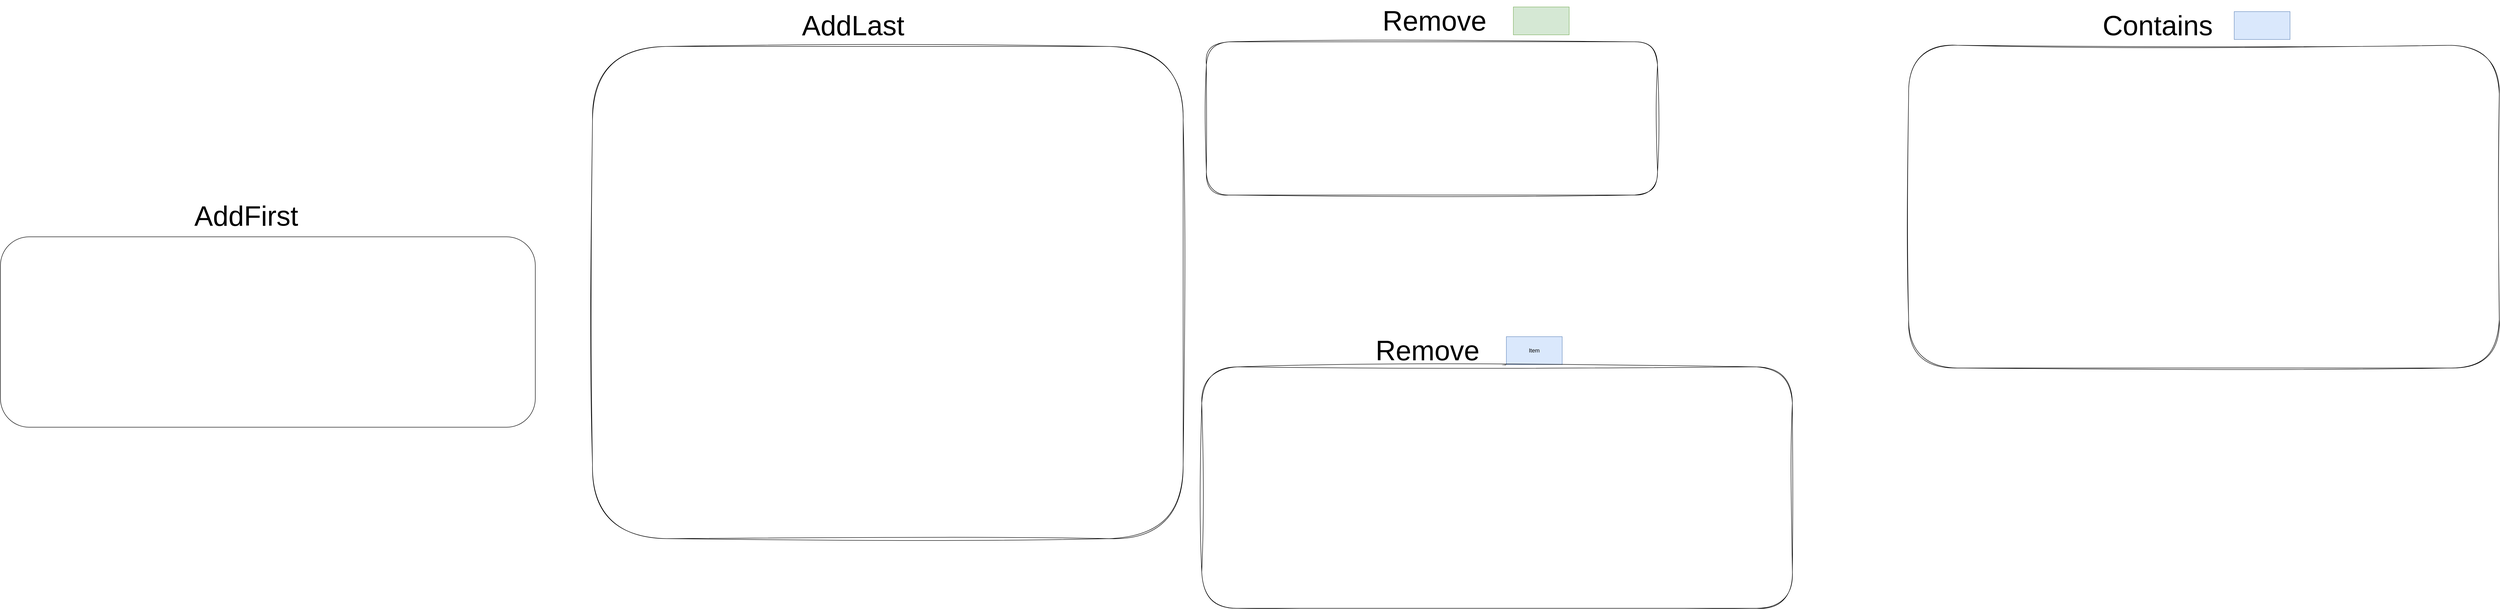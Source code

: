 <mxfile version="21.2.0" type="device">
  <diagram name="Страница 1" id="SsC7a19w4hvIglEFobwU">
    <mxGraphModel dx="7390" dy="3056" grid="1" gridSize="10" guides="1" tooltips="1" connect="1" arrows="1" fold="1" page="1" pageScale="1" pageWidth="827" pageHeight="1169" math="0" shadow="0">
      <root>
        <mxCell id="0" />
        <mxCell id="1" parent="0" />
        <mxCell id="F5JudNa3RmigpAo96nAL-5" value="&lt;font style=&quot;font-size: 16px;&quot;&gt;.Next&lt;/font&gt;" style="edgeStyle=orthogonalEdgeStyle;rounded=0;orthogonalLoop=1;jettySize=auto;html=1;entryX=0;entryY=0.5;entryDx=0;entryDy=0;" edge="1" parent="1" source="F5JudNa3RmigpAo96nAL-1" target="F5JudNa3RmigpAo96nAL-2">
          <mxGeometry relative="1" as="geometry" />
        </mxCell>
        <mxCell id="F5JudNa3RmigpAo96nAL-1" value="&lt;b&gt;HEAD&lt;/b&gt;" style="rounded=0;whiteSpace=wrap;html=1;fillColor=#d5e8d4;strokeColor=#82b366;" vertex="1" parent="1">
          <mxGeometry x="-1200" y="1330" width="120" height="60" as="geometry" />
        </mxCell>
        <mxCell id="F5JudNa3RmigpAo96nAL-6" value="&lt;font style=&quot;font-size: 16px;&quot;&gt;.Next&lt;/font&gt;" style="edgeStyle=orthogonalEdgeStyle;rounded=0;orthogonalLoop=1;jettySize=auto;html=1;" edge="1" parent="1" source="F5JudNa3RmigpAo96nAL-2" target="F5JudNa3RmigpAo96nAL-3">
          <mxGeometry relative="1" as="geometry" />
        </mxCell>
        <mxCell id="F5JudNa3RmigpAo96nAL-2" value="" style="rounded=0;whiteSpace=wrap;html=1;fillColor=#fff2cc;strokeColor=#d6b656;" vertex="1" parent="1">
          <mxGeometry x="-1000" y="1330" width="120" height="60" as="geometry" />
        </mxCell>
        <mxCell id="F5JudNa3RmigpAo96nAL-3" value="" style="rounded=0;whiteSpace=wrap;html=1;fillColor=#f8cecc;strokeColor=#b85450;" vertex="1" parent="1">
          <mxGeometry x="-800" y="1330" width="120" height="60" as="geometry" />
        </mxCell>
        <mxCell id="F5JudNa3RmigpAo96nAL-8" value=".Next" style="edgeStyle=orthogonalEdgeStyle;rounded=0;orthogonalLoop=1;jettySize=auto;html=1;entryX=0;entryY=0.5;entryDx=0;entryDy=0;fontSize=16;" edge="1" parent="1" source="F5JudNa3RmigpAo96nAL-9" target="F5JudNa3RmigpAo96nAL-11">
          <mxGeometry relative="1" as="geometry" />
        </mxCell>
        <mxCell id="F5JudNa3RmigpAo96nAL-9" value="" style="rounded=0;whiteSpace=wrap;html=1;fillColor=#d5e8d4;strokeColor=#82b366;" vertex="1" parent="1">
          <mxGeometry x="-1200" y="1430" width="120" height="60" as="geometry" />
        </mxCell>
        <mxCell id="F5JudNa3RmigpAo96nAL-10" value="&lt;font style=&quot;font-size: 16px;&quot;&gt;.Next&lt;/font&gt;" style="edgeStyle=orthogonalEdgeStyle;rounded=0;orthogonalLoop=1;jettySize=auto;html=1;" edge="1" parent="1" source="F5JudNa3RmigpAo96nAL-11" target="F5JudNa3RmigpAo96nAL-12">
          <mxGeometry relative="1" as="geometry" />
        </mxCell>
        <mxCell id="F5JudNa3RmigpAo96nAL-11" value="" style="rounded=0;whiteSpace=wrap;html=1;fillColor=#fff2cc;strokeColor=#d6b656;" vertex="1" parent="1">
          <mxGeometry x="-1000" y="1430" width="120" height="60" as="geometry" />
        </mxCell>
        <mxCell id="F5JudNa3RmigpAo96nAL-86" value="&lt;font style=&quot;font-size: 15px;&quot;&gt;.Next == null&lt;/font&gt;" style="edgeStyle=orthogonalEdgeStyle;rounded=0;orthogonalLoop=1;jettySize=auto;html=1;" edge="1" parent="1" source="F5JudNa3RmigpAo96nAL-12">
          <mxGeometry relative="1" as="geometry">
            <mxPoint x="-520" y="1460" as="targetPoint" />
          </mxGeometry>
        </mxCell>
        <mxCell id="F5JudNa3RmigpAo96nAL-12" value="" style="rounded=0;whiteSpace=wrap;html=1;fillColor=#f8cecc;strokeColor=#b85450;" vertex="1" parent="1">
          <mxGeometry x="-800" y="1430" width="120" height="60" as="geometry" />
        </mxCell>
        <mxCell id="F5JudNa3RmigpAo96nAL-14" value=".Next" style="edgeStyle=orthogonalEdgeStyle;rounded=0;orthogonalLoop=1;jettySize=auto;html=1;labelBorderColor=none;fontSize=16;" edge="1" parent="1" source="F5JudNa3RmigpAo96nAL-13" target="F5JudNa3RmigpAo96nAL-9">
          <mxGeometry relative="1" as="geometry" />
        </mxCell>
        <mxCell id="F5JudNa3RmigpAo96nAL-13" value="&lt;b&gt;HEAD &lt;/b&gt;= newNode" style="rounded=0;whiteSpace=wrap;html=1;strokeWidth=1;fillColor=#dae8fc;strokeColor=#6c8ebf;" vertex="1" parent="1">
          <mxGeometry x="-1400" y="1430" width="120" height="60" as="geometry" />
        </mxCell>
        <mxCell id="F5JudNa3RmigpAo96nAL-25" value="&lt;b&gt;newNode&lt;/b&gt;&lt;br&gt;newNode.Next = null" style="rounded=0;whiteSpace=wrap;html=1;dashed=1;strokeWidth=2;fillColor=#dae8fc;strokeColor=#6c8ebf;" vertex="1" parent="1">
          <mxGeometry x="200" y="820" width="120" height="60" as="geometry" />
        </mxCell>
        <mxCell id="F5JudNa3RmigpAo96nAL-36" style="edgeStyle=orthogonalEdgeStyle;rounded=0;orthogonalLoop=1;jettySize=auto;html=1;entryX=0;entryY=0.5;entryDx=0;entryDy=0;dashed=1;" edge="1" parent="1" source="F5JudNa3RmigpAo96nAL-30" target="F5JudNa3RmigpAo96nAL-1">
          <mxGeometry relative="1" as="geometry" />
        </mxCell>
        <mxCell id="F5JudNa3RmigpAo96nAL-30" value="&lt;b&gt;newNode&lt;/b&gt;&lt;br&gt;&lt;font style=&quot;font-size: 11px;&quot;&gt;newNode.Next = &lt;b&gt;HEAD&lt;/b&gt;&lt;/font&gt;" style="rounded=0;whiteSpace=wrap;html=1;dashed=1;strokeWidth=2;fillColor=#dae8fc;strokeColor=#6c8ebf;" vertex="1" parent="1">
          <mxGeometry x="-1400" y="1250" width="120" height="60" as="geometry" />
        </mxCell>
        <mxCell id="F5JudNa3RmigpAo96nAL-33" value="&lt;font style=&quot;font-size: 24px;&quot;&gt;1&lt;/font&gt;" style="ellipse;whiteSpace=wrap;html=1;aspect=fixed;rounded=0;" vertex="1" parent="1">
          <mxGeometry x="-1500" y="1250" width="60" height="60" as="geometry" />
        </mxCell>
        <mxCell id="F5JudNa3RmigpAo96nAL-34" value="&lt;font style=&quot;font-size: 24px;&quot;&gt;2&lt;/font&gt;" style="ellipse;whiteSpace=wrap;html=1;aspect=fixed;rounded=0;" vertex="1" parent="1">
          <mxGeometry x="-1500" y="1430" width="60" height="60" as="geometry" />
        </mxCell>
        <mxCell id="F5JudNa3RmigpAo96nAL-37" value="&lt;font style=&quot;font-size: 24px;&quot;&gt;1&lt;/font&gt;" style="ellipse;whiteSpace=wrap;html=1;aspect=fixed;rounded=0;" vertex="1" parent="1">
          <mxGeometry x="-100" y="810" width="60" height="60" as="geometry" />
        </mxCell>
        <mxCell id="F5JudNa3RmigpAo96nAL-38" value="&lt;font style=&quot;font-size: 24px;&quot;&gt;2&lt;/font&gt;" style="ellipse;whiteSpace=wrap;html=1;aspect=fixed;rounded=0;" vertex="1" parent="1">
          <mxGeometry x="-100" y="930" width="60" height="60" as="geometry" />
        </mxCell>
        <mxCell id="F5JudNa3RmigpAo96nAL-41" value="YES" style="edgeStyle=orthogonalEdgeStyle;rounded=0;orthogonalLoop=1;jettySize=auto;html=1;entryX=0.5;entryY=0;entryDx=0;entryDy=0;" edge="1" parent="1" source="F5JudNa3RmigpAo96nAL-39" target="F5JudNa3RmigpAo96nAL-40">
          <mxGeometry relative="1" as="geometry" />
        </mxCell>
        <mxCell id="F5JudNa3RmigpAo96nAL-42" value="NO" style="edgeStyle=orthogonalEdgeStyle;rounded=0;orthogonalLoop=1;jettySize=auto;html=1;entryX=0.5;entryY=0;entryDx=0;entryDy=0;" edge="1" parent="1" source="F5JudNa3RmigpAo96nAL-39" target="F5JudNa3RmigpAo96nAL-48">
          <mxGeometry relative="1" as="geometry">
            <mxPoint x="470" y="1020" as="targetPoint" />
          </mxGeometry>
        </mxCell>
        <mxCell id="F5JudNa3RmigpAo96nAL-39" value="&lt;b&gt;HEAD&lt;/b&gt; is null ?" style="rhombus;whiteSpace=wrap;html=1;rounded=0;" vertex="1" parent="1">
          <mxGeometry x="190" y="920" width="140" height="80" as="geometry" />
        </mxCell>
        <mxCell id="F5JudNa3RmigpAo96nAL-40" value="&lt;b&gt;HEAD = newNode&lt;/b&gt;&lt;br&gt;newNode.Next = null" style="rounded=0;whiteSpace=wrap;html=1;dashed=1;strokeWidth=2;fillColor=#dae8fc;strokeColor=#6c8ebf;" vertex="1" parent="1">
          <mxGeometry y="1040" width="120" height="60" as="geometry" />
        </mxCell>
        <mxCell id="F5JudNa3RmigpAo96nAL-43" value="&lt;font style=&quot;font-size: 16px;&quot;&gt;.Next&lt;/font&gt;" style="edgeStyle=orthogonalEdgeStyle;rounded=0;orthogonalLoop=1;jettySize=auto;html=1;entryX=0;entryY=0.5;entryDx=0;entryDy=0;" edge="1" parent="1" source="F5JudNa3RmigpAo96nAL-44" target="F5JudNa3RmigpAo96nAL-46">
          <mxGeometry relative="1" as="geometry" />
        </mxCell>
        <mxCell id="F5JudNa3RmigpAo96nAL-44" value="&lt;b&gt;HEAD&lt;/b&gt;" style="rounded=0;whiteSpace=wrap;html=1;fillColor=#d5e8d4;strokeColor=#82b366;" vertex="1" parent="1">
          <mxGeometry y="1150" width="120" height="60" as="geometry" />
        </mxCell>
        <mxCell id="F5JudNa3RmigpAo96nAL-45" value="&lt;font style=&quot;font-size: 16px;&quot;&gt;.Next&lt;/font&gt;" style="edgeStyle=orthogonalEdgeStyle;rounded=0;orthogonalLoop=1;jettySize=auto;html=1;" edge="1" parent="1" source="F5JudNa3RmigpAo96nAL-46" target="F5JudNa3RmigpAo96nAL-47">
          <mxGeometry relative="1" as="geometry" />
        </mxCell>
        <mxCell id="F5JudNa3RmigpAo96nAL-46" value="" style="rounded=0;whiteSpace=wrap;html=1;fillColor=#fff2cc;strokeColor=#d6b656;" vertex="1" parent="1">
          <mxGeometry x="200" y="1150" width="120" height="60" as="geometry" />
        </mxCell>
        <mxCell id="F5JudNa3RmigpAo96nAL-52" value="&lt;font style=&quot;font-size: 16px;&quot;&gt;.Next == null&lt;/font&gt;" style="edgeStyle=orthogonalEdgeStyle;rounded=0;orthogonalLoop=1;jettySize=auto;html=1;" edge="1" parent="1" source="F5JudNa3RmigpAo96nAL-47">
          <mxGeometry relative="1" as="geometry">
            <mxPoint x="680" y="1180" as="targetPoint" />
          </mxGeometry>
        </mxCell>
        <mxCell id="F5JudNa3RmigpAo96nAL-47" value="" style="rounded=0;whiteSpace=wrap;html=1;fillColor=#f8cecc;strokeColor=#b85450;" vertex="1" parent="1">
          <mxGeometry x="400" y="1150" width="120" height="60" as="geometry" />
        </mxCell>
        <mxCell id="F5JudNa3RmigpAo96nAL-48" value="&lt;font style=&quot;font-size: 24px;&quot;&gt;3&lt;/font&gt;" style="ellipse;whiteSpace=wrap;html=1;aspect=fixed;rounded=0;" vertex="1" parent="1">
          <mxGeometry x="450" y="1030" width="60" height="60" as="geometry" />
        </mxCell>
        <mxCell id="F5JudNa3RmigpAo96nAL-49" value="&lt;font style=&quot;font-size: 24px;&quot;&gt;3&lt;/font&gt;" style="ellipse;whiteSpace=wrap;html=1;aspect=fixed;rounded=0;" vertex="1" parent="1">
          <mxGeometry x="-180" y="1250" width="60" height="60" as="geometry" />
        </mxCell>
        <mxCell id="F5JudNa3RmigpAo96nAL-50" value="current" style="endArrow=classic;html=1;rounded=0;entryX=0.5;entryY=1;entryDx=0;entryDy=0;" edge="1" parent="1" target="F5JudNa3RmigpAo96nAL-44">
          <mxGeometry width="50" height="50" relative="1" as="geometry">
            <mxPoint x="60" y="1300" as="sourcePoint" />
            <mxPoint x="220" y="1240" as="targetPoint" />
          </mxGeometry>
        </mxCell>
        <mxCell id="F5JudNa3RmigpAo96nAL-53" value="&lt;font style=&quot;font-size: 16px;&quot;&gt;.Next&lt;/font&gt;" style="edgeStyle=orthogonalEdgeStyle;rounded=0;orthogonalLoop=1;jettySize=auto;html=1;entryX=0;entryY=0.5;entryDx=0;entryDy=0;" edge="1" parent="1" source="F5JudNa3RmigpAo96nAL-54" target="F5JudNa3RmigpAo96nAL-56">
          <mxGeometry relative="1" as="geometry" />
        </mxCell>
        <mxCell id="F5JudNa3RmigpAo96nAL-54" value="&lt;b&gt;HEAD&lt;/b&gt;" style="rounded=0;whiteSpace=wrap;html=1;fillColor=#d5e8d4;strokeColor=#82b366;" vertex="1" parent="1">
          <mxGeometry y="1320" width="120" height="60" as="geometry" />
        </mxCell>
        <mxCell id="F5JudNa3RmigpAo96nAL-55" value="&lt;font style=&quot;font-size: 16px;&quot;&gt;.Next&lt;/font&gt;" style="edgeStyle=orthogonalEdgeStyle;rounded=0;orthogonalLoop=1;jettySize=auto;html=1;" edge="1" parent="1" source="F5JudNa3RmigpAo96nAL-56" target="F5JudNa3RmigpAo96nAL-58">
          <mxGeometry relative="1" as="geometry" />
        </mxCell>
        <mxCell id="F5JudNa3RmigpAo96nAL-56" value="" style="rounded=0;whiteSpace=wrap;html=1;fillColor=#fff2cc;strokeColor=#d6b656;" vertex="1" parent="1">
          <mxGeometry x="200" y="1320" width="120" height="60" as="geometry" />
        </mxCell>
        <mxCell id="F5JudNa3RmigpAo96nAL-57" value="&lt;font style=&quot;font-size: 16px;&quot;&gt;.Next == null&lt;/font&gt;" style="edgeStyle=orthogonalEdgeStyle;rounded=0;orthogonalLoop=1;jettySize=auto;html=1;" edge="1" parent="1" source="F5JudNa3RmigpAo96nAL-58">
          <mxGeometry relative="1" as="geometry">
            <mxPoint x="680" y="1350" as="targetPoint" />
          </mxGeometry>
        </mxCell>
        <mxCell id="F5JudNa3RmigpAo96nAL-58" value="" style="rounded=0;whiteSpace=wrap;html=1;fillColor=#f8cecc;strokeColor=#b85450;" vertex="1" parent="1">
          <mxGeometry x="400" y="1320" width="120" height="60" as="geometry" />
        </mxCell>
        <mxCell id="F5JudNa3RmigpAo96nAL-60" value="&lt;font style=&quot;font-size: 16px;&quot;&gt;.Next&lt;/font&gt;" style="edgeStyle=orthogonalEdgeStyle;rounded=0;orthogonalLoop=1;jettySize=auto;html=1;entryX=0;entryY=0.5;entryDx=0;entryDy=0;" edge="1" parent="1" source="F5JudNa3RmigpAo96nAL-61" target="F5JudNa3RmigpAo96nAL-63">
          <mxGeometry relative="1" as="geometry" />
        </mxCell>
        <mxCell id="F5JudNa3RmigpAo96nAL-61" value="&lt;b&gt;HEAD&lt;/b&gt;" style="rounded=0;whiteSpace=wrap;html=1;fillColor=#d5e8d4;strokeColor=#82b366;" vertex="1" parent="1">
          <mxGeometry x="10" y="1500" width="120" height="60" as="geometry" />
        </mxCell>
        <mxCell id="F5JudNa3RmigpAo96nAL-62" value="&lt;font style=&quot;font-size: 16px;&quot;&gt;.Next&lt;/font&gt;" style="edgeStyle=orthogonalEdgeStyle;rounded=0;orthogonalLoop=1;jettySize=auto;html=1;" edge="1" parent="1" source="F5JudNa3RmigpAo96nAL-63" target="F5JudNa3RmigpAo96nAL-65">
          <mxGeometry relative="1" as="geometry" />
        </mxCell>
        <mxCell id="F5JudNa3RmigpAo96nAL-63" value="" style="rounded=0;whiteSpace=wrap;html=1;fillColor=#fff2cc;strokeColor=#d6b656;" vertex="1" parent="1">
          <mxGeometry x="210" y="1500" width="120" height="60" as="geometry" />
        </mxCell>
        <mxCell id="F5JudNa3RmigpAo96nAL-64" value="&lt;font style=&quot;font-size: 16px;&quot;&gt;.Next == null&lt;/font&gt;" style="edgeStyle=orthogonalEdgeStyle;rounded=0;orthogonalLoop=1;jettySize=auto;html=1;" edge="1" parent="1" source="F5JudNa3RmigpAo96nAL-65">
          <mxGeometry relative="1" as="geometry">
            <mxPoint x="690" y="1530" as="targetPoint" />
          </mxGeometry>
        </mxCell>
        <mxCell id="F5JudNa3RmigpAo96nAL-65" value="" style="rounded=0;whiteSpace=wrap;html=1;fillColor=#f8cecc;strokeColor=#b85450;" vertex="1" parent="1">
          <mxGeometry x="410" y="1500" width="120" height="60" as="geometry" />
        </mxCell>
        <mxCell id="F5JudNa3RmigpAo96nAL-67" value="current" style="endArrow=classic;html=1;rounded=0;entryX=0.5;entryY=1;entryDx=0;entryDy=0;" edge="1" parent="1">
          <mxGeometry width="50" height="50" relative="1" as="geometry">
            <mxPoint x="259.38" y="1470" as="sourcePoint" />
            <mxPoint x="259.38" y="1380" as="targetPoint" />
          </mxGeometry>
        </mxCell>
        <mxCell id="F5JudNa3RmigpAo96nAL-68" value="current" style="endArrow=classic;html=1;rounded=0;entryX=0.5;entryY=1;entryDx=0;entryDy=0;" edge="1" parent="1">
          <mxGeometry width="50" height="50" relative="1" as="geometry">
            <mxPoint x="469.38" y="1650" as="sourcePoint" />
            <mxPoint x="469.38" y="1560" as="targetPoint" />
          </mxGeometry>
        </mxCell>
        <mxCell id="F5JudNa3RmigpAo96nAL-71" value="&lt;font style=&quot;font-size: 16px;&quot;&gt;.Next&lt;/font&gt;" style="edgeStyle=orthogonalEdgeStyle;rounded=0;orthogonalLoop=1;jettySize=auto;html=1;entryX=0;entryY=0.5;entryDx=0;entryDy=0;" edge="1" parent="1" source="F5JudNa3RmigpAo96nAL-72" target="F5JudNa3RmigpAo96nAL-74">
          <mxGeometry relative="1" as="geometry" />
        </mxCell>
        <mxCell id="F5JudNa3RmigpAo96nAL-72" value="&lt;b&gt;HEAD&lt;/b&gt;" style="rounded=0;whiteSpace=wrap;html=1;fillColor=#d5e8d4;strokeColor=#82b366;" vertex="1" parent="1">
          <mxGeometry x="10" y="1670" width="120" height="60" as="geometry" />
        </mxCell>
        <mxCell id="F5JudNa3RmigpAo96nAL-73" value="&lt;font style=&quot;font-size: 16px;&quot;&gt;.Next&lt;/font&gt;" style="edgeStyle=orthogonalEdgeStyle;rounded=0;orthogonalLoop=1;jettySize=auto;html=1;" edge="1" parent="1" source="F5JudNa3RmigpAo96nAL-74" target="F5JudNa3RmigpAo96nAL-76">
          <mxGeometry relative="1" as="geometry" />
        </mxCell>
        <mxCell id="F5JudNa3RmigpAo96nAL-74" value="" style="rounded=0;whiteSpace=wrap;html=1;fillColor=#fff2cc;strokeColor=#d6b656;" vertex="1" parent="1">
          <mxGeometry x="210" y="1670" width="120" height="60" as="geometry" />
        </mxCell>
        <mxCell id="F5JudNa3RmigpAo96nAL-75" value="&lt;font style=&quot;font-size: 16px;&quot;&gt;.Next&lt;br&gt;&lt;/font&gt;" style="edgeStyle=orthogonalEdgeStyle;rounded=0;orthogonalLoop=1;jettySize=auto;html=1;" edge="1" parent="1" source="F5JudNa3RmigpAo96nAL-76">
          <mxGeometry relative="1" as="geometry">
            <mxPoint x="600" y="1700" as="targetPoint" />
          </mxGeometry>
        </mxCell>
        <mxCell id="F5JudNa3RmigpAo96nAL-76" value="" style="rounded=0;whiteSpace=wrap;html=1;fillColor=#f8cecc;strokeColor=#b85450;" vertex="1" parent="1">
          <mxGeometry x="410" y="1670" width="120" height="60" as="geometry" />
        </mxCell>
        <mxCell id="F5JudNa3RmigpAo96nAL-79" value="&lt;b&gt;newNode&lt;/b&gt;&lt;br&gt;newNode.Next = null" style="rounded=0;whiteSpace=wrap;html=1;dashed=1;strokeWidth=2;fillColor=#dae8fc;strokeColor=#6c8ebf;" vertex="1" parent="1">
          <mxGeometry x="600" y="1670" width="120" height="60" as="geometry" />
        </mxCell>
        <mxCell id="F5JudNa3RmigpAo96nAL-80" value="&lt;font style=&quot;font-size: 16px;&quot;&gt;.Next == null&lt;/font&gt;" style="edgeStyle=orthogonalEdgeStyle;rounded=0;orthogonalLoop=1;jettySize=auto;html=1;exitX=1;exitY=0.5;exitDx=0;exitDy=0;" edge="1" parent="1" source="F5JudNa3RmigpAo96nAL-79">
          <mxGeometry relative="1" as="geometry">
            <mxPoint x="880" y="1700" as="targetPoint" />
            <mxPoint x="730" y="1699.57" as="sourcePoint" />
          </mxGeometry>
        </mxCell>
        <mxCell id="F5JudNa3RmigpAo96nAL-81" value="&lt;font style=&quot;font-size: 24px;&quot;&gt;4&lt;/font&gt;" style="ellipse;whiteSpace=wrap;html=1;aspect=fixed;rounded=0;" vertex="1" parent="1">
          <mxGeometry x="-100" y="1670" width="60" height="60" as="geometry" />
        </mxCell>
        <mxCell id="F5JudNa3RmigpAo96nAL-82" value="Count++" style="text;html=1;align=center;verticalAlign=middle;resizable=0;points=[];autosize=1;strokeColor=none;fillColor=none;rounded=0;" vertex="1" parent="1">
          <mxGeometry x="625" y="1730" width="70" height="30" as="geometry" />
        </mxCell>
        <mxCell id="F5JudNa3RmigpAo96nAL-85" value="Count++" style="text;html=1;align=center;verticalAlign=middle;resizable=0;points=[];autosize=1;strokeColor=none;fillColor=none;rounded=0;" vertex="1" parent="1">
          <mxGeometry x="25" y="1100" width="70" height="30" as="geometry" />
        </mxCell>
        <mxCell id="F5JudNa3RmigpAo96nAL-87" value="&lt;font style=&quot;font-size: 15px;&quot;&gt;.Next == null&lt;/font&gt;" style="edgeStyle=orthogonalEdgeStyle;rounded=0;orthogonalLoop=1;jettySize=auto;html=1;exitX=1;exitY=0.5;exitDx=0;exitDy=0;" edge="1" parent="1" source="F5JudNa3RmigpAo96nAL-3">
          <mxGeometry relative="1" as="geometry">
            <mxPoint x="-520" y="1359.63" as="targetPoint" />
            <mxPoint x="-670" y="1359.63" as="sourcePoint" />
          </mxGeometry>
        </mxCell>
        <mxCell id="F5JudNa3RmigpAo96nAL-90" value="&lt;font style=&quot;font-size: 60px;&quot;&gt;AddFirst&lt;/font&gt;" style="text;html=1;align=center;verticalAlign=middle;resizable=0;points=[];autosize=1;strokeColor=none;fillColor=none;rounded=0;" vertex="1" parent="1">
          <mxGeometry x="-1160" y="1090" width="250" height="90" as="geometry" />
        </mxCell>
        <mxCell id="F5JudNa3RmigpAo96nAL-91" value="&lt;font style=&quot;font-size: 60px;&quot;&gt;AddLast&lt;/font&gt;" style="text;html=1;align=center;verticalAlign=middle;resizable=0;points=[];autosize=1;strokeColor=none;fillColor=none;rounded=0;" vertex="1" parent="1">
          <mxGeometry x="150" y="680" width="240" height="90" as="geometry" />
        </mxCell>
        <mxCell id="F5JudNa3RmigpAo96nAL-93" value="&lt;b&gt;current&lt;/b&gt; = &lt;b&gt;HEAD&lt;/b&gt;&lt;br&gt;&lt;font color=&quot;#ff0a0a&quot;&gt;while&lt;/font&gt; &lt;b&gt;current.Next&lt;/b&gt; != null&lt;br&gt;&lt;b&gt;current&lt;/b&gt; = &lt;b&gt;current.Next&lt;/b&gt;" style="whiteSpace=wrap;html=1;" vertex="1" parent="1">
          <mxGeometry x="-240" y="1325" width="160" height="60" as="geometry" />
        </mxCell>
        <mxCell id="F5JudNa3RmigpAo96nAL-96" style="edgeStyle=orthogonalEdgeStyle;orthogonalLoop=1;jettySize=auto;html=1;" edge="1" parent="1" source="F5JudNa3RmigpAo96nAL-93" target="F5JudNa3RmigpAo96nAL-93">
          <mxGeometry relative="1" as="geometry" />
        </mxCell>
        <mxCell id="F5JudNa3RmigpAo96nAL-97" value="" style="shape=curlyBracket;whiteSpace=wrap;html=1;rounded=1;labelPosition=left;verticalLabelPosition=middle;align=right;verticalAlign=middle;" vertex="1" parent="1">
          <mxGeometry x="-40" y="1150" width="20" height="410" as="geometry" />
        </mxCell>
        <mxCell id="F5JudNa3RmigpAo96nAL-98" value="&lt;font style=&quot;font-size: 60px;&quot;&gt;Remove&lt;/font&gt;" style="text;html=1;align=center;verticalAlign=middle;resizable=0;points=[];autosize=1;strokeColor=none;fillColor=none;rounded=0;" vertex="1" parent="1">
          <mxGeometry x="1395" y="670" width="250" height="90" as="geometry" />
        </mxCell>
        <mxCell id="F5JudNa3RmigpAo96nAL-100" value="&lt;font style=&quot;font-size: 16px;&quot;&gt;.Next&lt;/font&gt;" style="edgeStyle=orthogonalEdgeStyle;rounded=0;orthogonalLoop=1;jettySize=auto;html=1;entryX=0;entryY=0.5;entryDx=0;entryDy=0;" edge="1" parent="1" source="F5JudNa3RmigpAo96nAL-101" target="F5JudNa3RmigpAo96nAL-103">
          <mxGeometry relative="1" as="geometry" />
        </mxCell>
        <mxCell id="F5JudNa3RmigpAo96nAL-116" value="&lt;font style=&quot;font-size: 14px;&quot;&gt;&lt;b&gt;HEAD &lt;/b&gt;=&lt;b&gt; HEAD.Next&lt;/b&gt;&lt;br&gt;Count--&lt;br&gt;&lt;/font&gt;" style="edgeStyle=orthogonalEdgeStyle;orthogonalLoop=1;jettySize=auto;html=1;exitX=0.5;exitY=1;exitDx=0;exitDy=0;entryX=0.5;entryY=0;entryDx=0;entryDy=0;" edge="1" parent="1" source="F5JudNa3RmigpAo96nAL-101" target="F5JudNa3RmigpAo96nAL-112">
          <mxGeometry relative="1" as="geometry" />
        </mxCell>
        <mxCell id="F5JudNa3RmigpAo96nAL-101" value="&lt;b&gt;HEAD&lt;/b&gt;" style="rounded=0;whiteSpace=wrap;html=1;fillColor=#d5e8d4;strokeColor=#82b366;" vertex="1" parent="1">
          <mxGeometry x="1250" y="810" width="120" height="60" as="geometry" />
        </mxCell>
        <mxCell id="F5JudNa3RmigpAo96nAL-102" value="&lt;font style=&quot;font-size: 16px;&quot;&gt;.Next&lt;/font&gt;" style="edgeStyle=orthogonalEdgeStyle;rounded=0;orthogonalLoop=1;jettySize=auto;html=1;" edge="1" parent="1" source="F5JudNa3RmigpAo96nAL-103" target="F5JudNa3RmigpAo96nAL-105">
          <mxGeometry relative="1" as="geometry" />
        </mxCell>
        <mxCell id="F5JudNa3RmigpAo96nAL-103" value="" style="rounded=0;whiteSpace=wrap;html=1;fillColor=#fff2cc;strokeColor=#d6b656;" vertex="1" parent="1">
          <mxGeometry x="1450" y="810" width="120" height="60" as="geometry" />
        </mxCell>
        <mxCell id="F5JudNa3RmigpAo96nAL-104" value="&lt;font style=&quot;font-size: 16px;&quot;&gt;.Next == null&lt;/font&gt;" style="edgeStyle=orthogonalEdgeStyle;rounded=0;orthogonalLoop=1;jettySize=auto;html=1;" edge="1" parent="1" source="F5JudNa3RmigpAo96nAL-105">
          <mxGeometry relative="1" as="geometry">
            <mxPoint x="1930" y="840" as="targetPoint" />
          </mxGeometry>
        </mxCell>
        <mxCell id="F5JudNa3RmigpAo96nAL-105" value="" style="rounded=0;whiteSpace=wrap;html=1;fillColor=#f8cecc;strokeColor=#b85450;" vertex="1" parent="1">
          <mxGeometry x="1650" y="810" width="120" height="60" as="geometry" />
        </mxCell>
        <mxCell id="F5JudNa3RmigpAo96nAL-107" value="&lt;font style=&quot;font-size: 24px;&quot;&gt;1&lt;/font&gt;" style="ellipse;whiteSpace=wrap;html=1;aspect=fixed;rounded=0;" vertex="1" parent="1">
          <mxGeometry x="1120" y="960" width="60" height="60" as="geometry" />
        </mxCell>
        <mxCell id="F5JudNa3RmigpAo96nAL-108" value="" style="rounded=0;whiteSpace=wrap;html=1;fillColor=#d5e8d4;strokeColor=#82b366;" vertex="1" parent="1">
          <mxGeometry x="1690" y="685" width="120" height="60" as="geometry" />
        </mxCell>
        <mxCell id="F5JudNa3RmigpAo96nAL-109" value="&lt;font style=&quot;font-size: 16px;&quot;&gt;.Next&lt;/font&gt;" style="edgeStyle=orthogonalEdgeStyle;rounded=0;orthogonalLoop=1;jettySize=auto;html=1;entryX=0;entryY=0.5;entryDx=0;entryDy=0;dashed=1;" edge="1" parent="1" source="F5JudNa3RmigpAo96nAL-110" target="F5JudNa3RmigpAo96nAL-112">
          <mxGeometry relative="1" as="geometry" />
        </mxCell>
        <mxCell id="F5JudNa3RmigpAo96nAL-110" value="" style="rounded=0;whiteSpace=wrap;html=1;dashed=1;fillColor=#d5e8d4;strokeColor=#82b366;opacity=40;" vertex="1" parent="1">
          <mxGeometry x="1250" y="960" width="120" height="60" as="geometry" />
        </mxCell>
        <mxCell id="F5JudNa3RmigpAo96nAL-111" value="&lt;font style=&quot;font-size: 16px;&quot;&gt;.Next&lt;/font&gt;" style="edgeStyle=orthogonalEdgeStyle;rounded=0;orthogonalLoop=1;jettySize=auto;html=1;" edge="1" parent="1" source="F5JudNa3RmigpAo96nAL-112" target="F5JudNa3RmigpAo96nAL-114">
          <mxGeometry relative="1" as="geometry" />
        </mxCell>
        <mxCell id="F5JudNa3RmigpAo96nAL-112" value="&lt;b&gt;HEAD&lt;/b&gt;" style="rounded=0;whiteSpace=wrap;html=1;fillColor=#fff2cc;strokeColor=#d6b656;" vertex="1" parent="1">
          <mxGeometry x="1450" y="960" width="120" height="60" as="geometry" />
        </mxCell>
        <mxCell id="F5JudNa3RmigpAo96nAL-113" value="&lt;font style=&quot;font-size: 16px;&quot;&gt;.Next == null&lt;/font&gt;" style="edgeStyle=orthogonalEdgeStyle;rounded=0;orthogonalLoop=1;jettySize=auto;html=1;" edge="1" parent="1" source="F5JudNa3RmigpAo96nAL-114">
          <mxGeometry relative="1" as="geometry">
            <mxPoint x="1930" y="990" as="targetPoint" />
          </mxGeometry>
        </mxCell>
        <mxCell id="F5JudNa3RmigpAo96nAL-114" value="" style="rounded=0;whiteSpace=wrap;html=1;fillColor=#f8cecc;strokeColor=#b85450;" vertex="1" parent="1">
          <mxGeometry x="1650" y="960" width="120" height="60" as="geometry" />
        </mxCell>
        <mxCell id="F5JudNa3RmigpAo96nAL-117" value="&lt;font style=&quot;font-size: 60px;&quot;&gt;Remove&lt;/font&gt;" style="text;html=1;align=center;verticalAlign=middle;resizable=0;points=[];autosize=1;strokeColor=none;fillColor=none;rounded=0;" vertex="1" parent="1">
          <mxGeometry x="1380" y="1380" width="250" height="90" as="geometry" />
        </mxCell>
        <mxCell id="F5JudNa3RmigpAo96nAL-118" value="Item" style="rounded=0;whiteSpace=wrap;html=1;fillColor=#dae8fc;strokeColor=#6c8ebf;" vertex="1" parent="1">
          <mxGeometry x="1675" y="1395" width="120" height="60" as="geometry" />
        </mxCell>
        <mxCell id="F5JudNa3RmigpAo96nAL-119" value="&lt;font style=&quot;font-size: 16px;&quot;&gt;.Next&lt;/font&gt;" style="edgeStyle=orthogonalEdgeStyle;rounded=0;orthogonalLoop=1;jettySize=auto;html=1;entryX=0;entryY=0.5;entryDx=0;entryDy=0;" edge="1" parent="1" source="F5JudNa3RmigpAo96nAL-120" target="F5JudNa3RmigpAo96nAL-122">
          <mxGeometry relative="1" as="geometry" />
        </mxCell>
        <mxCell id="F5JudNa3RmigpAo96nAL-120" value="&lt;b&gt;HEAD&lt;/b&gt;" style="rounded=0;whiteSpace=wrap;html=1;fillColor=#d5e8d4;strokeColor=#82b366;" vertex="1" parent="1">
          <mxGeometry x="1240" y="1530" width="120" height="60" as="geometry" />
        </mxCell>
        <mxCell id="F5JudNa3RmigpAo96nAL-121" value="&lt;font style=&quot;font-size: 16px;&quot;&gt;.Next&lt;/font&gt;" style="edgeStyle=orthogonalEdgeStyle;rounded=0;orthogonalLoop=1;jettySize=auto;html=1;" edge="1" parent="1" source="F5JudNa3RmigpAo96nAL-122" target="F5JudNa3RmigpAo96nAL-124">
          <mxGeometry relative="1" as="geometry" />
        </mxCell>
        <mxCell id="F5JudNa3RmigpAo96nAL-122" value="" style="rounded=0;whiteSpace=wrap;html=1;fillColor=#fff2cc;strokeColor=#d6b656;" vertex="1" parent="1">
          <mxGeometry x="1440" y="1530" width="120" height="60" as="geometry" />
        </mxCell>
        <mxCell id="F5JudNa3RmigpAo96nAL-123" value="&lt;font style=&quot;font-size: 16px;&quot;&gt;.Next&lt;/font&gt;" style="edgeStyle=orthogonalEdgeStyle;rounded=0;orthogonalLoop=1;jettySize=auto;html=1;entryX=0;entryY=0.5;entryDx=0;entryDy=0;" edge="1" parent="1" source="F5JudNa3RmigpAo96nAL-124" target="F5JudNa3RmigpAo96nAL-137">
          <mxGeometry relative="1" as="geometry">
            <mxPoint x="1920" y="1560" as="targetPoint" />
          </mxGeometry>
        </mxCell>
        <mxCell id="F5JudNa3RmigpAo96nAL-124" value="" style="rounded=0;whiteSpace=wrap;html=1;fillColor=#dae8fc;strokeColor=#6c8ebf;" vertex="1" parent="1">
          <mxGeometry x="1640" y="1530" width="120" height="60" as="geometry" />
        </mxCell>
        <mxCell id="F5JudNa3RmigpAo96nAL-125" value="&lt;font style=&quot;font-size: 24px;&quot;&gt;1&lt;/font&gt;" style="ellipse;whiteSpace=wrap;html=1;aspect=fixed;rounded=0;" vertex="1" parent="1">
          <mxGeometry x="1110" y="1530" width="60" height="60" as="geometry" />
        </mxCell>
        <mxCell id="F5JudNa3RmigpAo96nAL-126" value="current" style="endArrow=classic;html=1;rounded=0;entryX=0.5;entryY=1;entryDx=0;entryDy=0;" edge="1" parent="1" target="F5JudNa3RmigpAo96nAL-120">
          <mxGeometry width="50" height="50" relative="1" as="geometry">
            <mxPoint x="1300" y="1680" as="sourcePoint" />
            <mxPoint x="1299.57" y="1620" as="targetPoint" />
          </mxGeometry>
        </mxCell>
        <mxCell id="F5JudNa3RmigpAo96nAL-138" value="&lt;font style=&quot;font-size: 16px;&quot;&gt;.Next&lt;/font&gt;" style="edgeStyle=orthogonalEdgeStyle;orthogonalLoop=1;jettySize=auto;html=1;entryX=0;entryY=0.5;entryDx=0;entryDy=0;" edge="1" parent="1" source="F5JudNa3RmigpAo96nAL-128" target="F5JudNa3RmigpAo96nAL-130">
          <mxGeometry relative="1" as="geometry" />
        </mxCell>
        <mxCell id="F5JudNa3RmigpAo96nAL-128" value="&lt;b&gt;HEAD&lt;/b&gt;" style="rounded=0;whiteSpace=wrap;html=1;fillColor=#d5e8d4;strokeColor=#82b366;" vertex="1" parent="1">
          <mxGeometry x="1240" y="1770" width="120" height="60" as="geometry" />
        </mxCell>
        <mxCell id="F5JudNa3RmigpAo96nAL-129" value="&lt;font style=&quot;font-size: 16px;&quot;&gt;.Next&lt;/font&gt;" style="edgeStyle=orthogonalEdgeStyle;rounded=0;orthogonalLoop=1;jettySize=auto;html=1;entryX=0.5;entryY=1;entryDx=0;entryDy=0;" edge="1" parent="1" source="F5JudNa3RmigpAo96nAL-130" target="F5JudNa3RmigpAo96nAL-132">
          <mxGeometry relative="1" as="geometry">
            <Array as="points">
              <mxPoint x="1600" y="1800" />
              <mxPoint x="1600" y="1890" />
              <mxPoint x="1930" y="1890" />
            </Array>
          </mxGeometry>
        </mxCell>
        <mxCell id="F5JudNa3RmigpAo96nAL-130" value="" style="rounded=0;whiteSpace=wrap;html=1;fillColor=#fff2cc;strokeColor=#d6b656;" vertex="1" parent="1">
          <mxGeometry x="1440" y="1770" width="120" height="60" as="geometry" />
        </mxCell>
        <mxCell id="F5JudNa3RmigpAo96nAL-131" value="&lt;font style=&quot;font-size: 16px;&quot;&gt;.Next == null&lt;/font&gt;" style="edgeStyle=orthogonalEdgeStyle;rounded=0;orthogonalLoop=1;jettySize=auto;html=1;" edge="1" parent="1" source="F5JudNa3RmigpAo96nAL-132">
          <mxGeometry relative="1" as="geometry">
            <mxPoint x="2150" y="1800" as="targetPoint" />
          </mxGeometry>
        </mxCell>
        <mxCell id="F5JudNa3RmigpAo96nAL-132" value="" style="rounded=0;whiteSpace=wrap;html=1;fillColor=#f8cecc;strokeColor=#b85450;" vertex="1" parent="1">
          <mxGeometry x="1870" y="1770" width="120" height="60" as="geometry" />
        </mxCell>
        <mxCell id="F5JudNa3RmigpAo96nAL-133" value="&lt;font style=&quot;font-size: 24px;&quot;&gt;2&lt;/font&gt;" style="ellipse;whiteSpace=wrap;html=1;aspect=fixed;rounded=0;" vertex="1" parent="1">
          <mxGeometry x="1110" y="1770" width="60" height="60" as="geometry" />
        </mxCell>
        <mxCell id="F5JudNa3RmigpAo96nAL-135" value="&lt;font size=&quot;1&quot; style=&quot;&quot;&gt;&lt;b style=&quot;font-size: 16px;&quot;&gt;Count--&lt;/b&gt;&lt;/font&gt;" style="text;html=1;align=center;verticalAlign=middle;resizable=0;points=[];autosize=1;strokeColor=none;fillColor=none;" vertex="1" parent="1">
          <mxGeometry x="1695" y="1920" width="80" height="30" as="geometry" />
        </mxCell>
        <mxCell id="F5JudNa3RmigpAo96nAL-136" value="&lt;font style=&quot;font-size: 16px;&quot;&gt;.Next == null&lt;/font&gt;" style="edgeStyle=orthogonalEdgeStyle;rounded=0;orthogonalLoop=1;jettySize=auto;html=1;" edge="1" parent="1" source="F5JudNa3RmigpAo96nAL-137">
          <mxGeometry relative="1" as="geometry">
            <mxPoint x="2150" y="1560" as="targetPoint" />
          </mxGeometry>
        </mxCell>
        <mxCell id="F5JudNa3RmigpAo96nAL-137" value="" style="rounded=0;whiteSpace=wrap;html=1;fillColor=#f8cecc;strokeColor=#b85450;" vertex="1" parent="1">
          <mxGeometry x="1870" y="1530" width="120" height="60" as="geometry" />
        </mxCell>
        <mxCell id="F5JudNa3RmigpAo96nAL-139" value="current" style="endArrow=classic;html=1;rounded=0;entryX=0.5;entryY=1;entryDx=0;entryDy=0;" edge="1" parent="1" target="F5JudNa3RmigpAo96nAL-130">
          <mxGeometry width="50" height="50" relative="1" as="geometry">
            <mxPoint x="1500" y="1930" as="sourcePoint" />
            <mxPoint x="1500" y="1840" as="targetPoint" />
          </mxGeometry>
        </mxCell>
        <mxCell id="F5JudNa3RmigpAo96nAL-142" value="&lt;font style=&quot;font-size: 16px;&quot;&gt;.Next&lt;/font&gt;" style="edgeStyle=orthogonalEdgeStyle;orthogonalLoop=1;jettySize=auto;html=1;entryX=0;entryY=0.5;entryDx=0;entryDy=0;" edge="1" parent="1" source="F5JudNa3RmigpAo96nAL-141" target="F5JudNa3RmigpAo96nAL-132">
          <mxGeometry relative="1" as="geometry" />
        </mxCell>
        <mxCell id="F5JudNa3RmigpAo96nAL-141" value="" style="rounded=0;whiteSpace=wrap;html=1;dashed=1;fillColor=#dae8fc;strokeColor=#6c8ebf;opacity=60;" vertex="1" parent="1">
          <mxGeometry x="1640" y="1770" width="120" height="60" as="geometry" />
        </mxCell>
        <mxCell id="F5JudNa3RmigpAo96nAL-146" value="&lt;font style=&quot;font-size: 60px;&quot;&gt;Contains&lt;/font&gt;" style="text;html=1;align=center;verticalAlign=middle;resizable=0;points=[];autosize=1;strokeColor=none;fillColor=none;rounded=0;" vertex="1" parent="1">
          <mxGeometry x="2945" y="680" width="260" height="90" as="geometry" />
        </mxCell>
        <mxCell id="F5JudNa3RmigpAo96nAL-147" value="" style="rounded=0;whiteSpace=wrap;html=1;fillColor=#dae8fc;strokeColor=#6c8ebf;" vertex="1" parent="1">
          <mxGeometry x="3240" y="695" width="120" height="60" as="geometry" />
        </mxCell>
        <mxCell id="F5JudNa3RmigpAo96nAL-151" value="&lt;font style=&quot;font-size: 16px;&quot;&gt;.Next&lt;/font&gt;" style="edgeStyle=orthogonalEdgeStyle;rounded=0;orthogonalLoop=1;jettySize=auto;html=1;entryX=0;entryY=0.5;entryDx=0;entryDy=0;" edge="1" parent="1" source="F5JudNa3RmigpAo96nAL-152" target="F5JudNa3RmigpAo96nAL-154">
          <mxGeometry relative="1" as="geometry" />
        </mxCell>
        <mxCell id="F5JudNa3RmigpAo96nAL-152" value="&lt;b&gt;HEAD&lt;/b&gt;" style="rounded=0;whiteSpace=wrap;html=1;fillColor=#d5e8d4;strokeColor=#82b366;" vertex="1" parent="1">
          <mxGeometry x="2750" y="860" width="120" height="60" as="geometry" />
        </mxCell>
        <mxCell id="F5JudNa3RmigpAo96nAL-153" value="&lt;font style=&quot;font-size: 16px;&quot;&gt;.Next&lt;/font&gt;" style="edgeStyle=orthogonalEdgeStyle;rounded=0;orthogonalLoop=1;jettySize=auto;html=1;" edge="1" parent="1" source="F5JudNa3RmigpAo96nAL-154" target="F5JudNa3RmigpAo96nAL-156">
          <mxGeometry relative="1" as="geometry" />
        </mxCell>
        <mxCell id="F5JudNa3RmigpAo96nAL-154" value="" style="rounded=0;whiteSpace=wrap;html=1;fillColor=#fff2cc;strokeColor=#d6b656;" vertex="1" parent="1">
          <mxGeometry x="2950" y="860" width="120" height="60" as="geometry" />
        </mxCell>
        <mxCell id="F5JudNa3RmigpAo96nAL-155" value="&lt;font style=&quot;font-size: 16px;&quot;&gt;.Next&lt;/font&gt;" style="edgeStyle=orthogonalEdgeStyle;rounded=0;orthogonalLoop=1;jettySize=auto;html=1;entryX=0;entryY=0.5;entryDx=0;entryDy=0;" edge="1" parent="1" source="F5JudNa3RmigpAo96nAL-156" target="F5JudNa3RmigpAo96nAL-159">
          <mxGeometry relative="1" as="geometry">
            <mxPoint x="3430" y="890" as="targetPoint" />
          </mxGeometry>
        </mxCell>
        <mxCell id="F5JudNa3RmigpAo96nAL-156" value="" style="rounded=0;whiteSpace=wrap;html=1;fillColor=#dae8fc;strokeColor=#6c8ebf;" vertex="1" parent="1">
          <mxGeometry x="3150" y="860" width="120" height="60" as="geometry" />
        </mxCell>
        <mxCell id="F5JudNa3RmigpAo96nAL-157" value="current" style="endArrow=classic;html=1;rounded=0;entryX=0.5;entryY=1;entryDx=0;entryDy=0;" edge="1" parent="1" target="F5JudNa3RmigpAo96nAL-152">
          <mxGeometry width="50" height="50" relative="1" as="geometry">
            <mxPoint x="2810" y="1010" as="sourcePoint" />
            <mxPoint x="2809.57" y="950" as="targetPoint" />
          </mxGeometry>
        </mxCell>
        <mxCell id="F5JudNa3RmigpAo96nAL-158" value="&lt;font style=&quot;font-size: 16px;&quot;&gt;.Next == null&lt;/font&gt;" style="edgeStyle=orthogonalEdgeStyle;rounded=0;orthogonalLoop=1;jettySize=auto;html=1;" edge="1" parent="1" source="F5JudNa3RmigpAo96nAL-159">
          <mxGeometry relative="1" as="geometry">
            <mxPoint x="3660" y="890" as="targetPoint" />
          </mxGeometry>
        </mxCell>
        <mxCell id="F5JudNa3RmigpAo96nAL-159" value="" style="rounded=0;whiteSpace=wrap;html=1;fillColor=#f8cecc;strokeColor=#b85450;" vertex="1" parent="1">
          <mxGeometry x="3380" y="860" width="120" height="60" as="geometry" />
        </mxCell>
        <mxCell id="F5JudNa3RmigpAo96nAL-161" value="&lt;font style=&quot;font-size: 24px;&quot;&gt;1&lt;/font&gt;" style="ellipse;whiteSpace=wrap;html=1;aspect=fixed;rounded=0;" vertex="1" parent="1">
          <mxGeometry x="2640" y="860" width="60" height="60" as="geometry" />
        </mxCell>
        <mxCell id="F5JudNa3RmigpAo96nAL-162" value="&lt;font style=&quot;font-size: 16px;&quot;&gt;.Next&lt;/font&gt;" style="edgeStyle=orthogonalEdgeStyle;rounded=0;orthogonalLoop=1;jettySize=auto;html=1;entryX=0;entryY=0.5;entryDx=0;entryDy=0;" edge="1" parent="1" source="F5JudNa3RmigpAo96nAL-163" target="F5JudNa3RmigpAo96nAL-165">
          <mxGeometry relative="1" as="geometry" />
        </mxCell>
        <mxCell id="F5JudNa3RmigpAo96nAL-163" value="&lt;b&gt;HEAD&lt;/b&gt;" style="rounded=0;whiteSpace=wrap;html=1;fillColor=#d5e8d4;strokeColor=#82b366;" vertex="1" parent="1">
          <mxGeometry x="2750" y="1050" width="120" height="60" as="geometry" />
        </mxCell>
        <mxCell id="F5JudNa3RmigpAo96nAL-164" value="&lt;font style=&quot;font-size: 16px;&quot;&gt;.Next&lt;/font&gt;" style="edgeStyle=orthogonalEdgeStyle;rounded=0;orthogonalLoop=1;jettySize=auto;html=1;" edge="1" parent="1" source="F5JudNa3RmigpAo96nAL-165" target="F5JudNa3RmigpAo96nAL-167">
          <mxGeometry relative="1" as="geometry" />
        </mxCell>
        <mxCell id="F5JudNa3RmigpAo96nAL-165" value="" style="rounded=0;whiteSpace=wrap;html=1;fillColor=#fff2cc;strokeColor=#d6b656;" vertex="1" parent="1">
          <mxGeometry x="2950" y="1050" width="120" height="60" as="geometry" />
        </mxCell>
        <mxCell id="F5JudNa3RmigpAo96nAL-166" value="&lt;font style=&quot;font-size: 16px;&quot;&gt;.Next&lt;/font&gt;" style="edgeStyle=orthogonalEdgeStyle;rounded=0;orthogonalLoop=1;jettySize=auto;html=1;entryX=0;entryY=0.5;entryDx=0;entryDy=0;" edge="1" parent="1" source="F5JudNa3RmigpAo96nAL-167" target="F5JudNa3RmigpAo96nAL-170">
          <mxGeometry relative="1" as="geometry">
            <mxPoint x="3430" y="1080" as="targetPoint" />
          </mxGeometry>
        </mxCell>
        <mxCell id="F5JudNa3RmigpAo96nAL-167" value="" style="rounded=0;whiteSpace=wrap;html=1;fillColor=#dae8fc;strokeColor=#6c8ebf;" vertex="1" parent="1">
          <mxGeometry x="3150" y="1050" width="120" height="60" as="geometry" />
        </mxCell>
        <mxCell id="F5JudNa3RmigpAo96nAL-168" value="current" style="endArrow=classic;html=1;rounded=0;entryX=0.5;entryY=1;entryDx=0;entryDy=0;" edge="1" parent="1" target="F5JudNa3RmigpAo96nAL-165">
          <mxGeometry width="50" height="50" relative="1" as="geometry">
            <mxPoint x="3010" y="1200" as="sourcePoint" />
            <mxPoint x="2809.57" y="1140" as="targetPoint" />
          </mxGeometry>
        </mxCell>
        <mxCell id="F5JudNa3RmigpAo96nAL-169" value="&lt;font style=&quot;font-size: 16px;&quot;&gt;.Next == null&lt;/font&gt;" style="edgeStyle=orthogonalEdgeStyle;rounded=0;orthogonalLoop=1;jettySize=auto;html=1;" edge="1" parent="1" source="F5JudNa3RmigpAo96nAL-170">
          <mxGeometry relative="1" as="geometry">
            <mxPoint x="3660" y="1080" as="targetPoint" />
          </mxGeometry>
        </mxCell>
        <mxCell id="F5JudNa3RmigpAo96nAL-170" value="" style="rounded=0;whiteSpace=wrap;html=1;fillColor=#f8cecc;strokeColor=#b85450;" vertex="1" parent="1">
          <mxGeometry x="3380" y="1050" width="120" height="60" as="geometry" />
        </mxCell>
        <mxCell id="F5JudNa3RmigpAo96nAL-171" value="&lt;font style=&quot;font-size: 24px;&quot;&gt;2&lt;/font&gt;" style="ellipse;whiteSpace=wrap;html=1;aspect=fixed;rounded=0;" vertex="1" parent="1">
          <mxGeometry x="2640" y="1050" width="60" height="60" as="geometry" />
        </mxCell>
        <mxCell id="F5JudNa3RmigpAo96nAL-172" value="&lt;font style=&quot;font-size: 16px;&quot;&gt;.Next&lt;/font&gt;" style="edgeStyle=orthogonalEdgeStyle;rounded=0;orthogonalLoop=1;jettySize=auto;html=1;entryX=0;entryY=0.5;entryDx=0;entryDy=0;" edge="1" parent="1" source="F5JudNa3RmigpAo96nAL-173" target="F5JudNa3RmigpAo96nAL-175">
          <mxGeometry relative="1" as="geometry" />
        </mxCell>
        <mxCell id="F5JudNa3RmigpAo96nAL-173" value="&lt;b&gt;HEAD&lt;/b&gt;" style="rounded=0;whiteSpace=wrap;html=1;fillColor=#d5e8d4;strokeColor=#82b366;" vertex="1" parent="1">
          <mxGeometry x="2750" y="1240" width="120" height="60" as="geometry" />
        </mxCell>
        <mxCell id="F5JudNa3RmigpAo96nAL-174" value="&lt;font style=&quot;font-size: 16px;&quot;&gt;.Next&lt;/font&gt;" style="edgeStyle=orthogonalEdgeStyle;rounded=0;orthogonalLoop=1;jettySize=auto;html=1;" edge="1" parent="1" source="F5JudNa3RmigpAo96nAL-175" target="F5JudNa3RmigpAo96nAL-177">
          <mxGeometry relative="1" as="geometry" />
        </mxCell>
        <mxCell id="F5JudNa3RmigpAo96nAL-175" value="" style="rounded=0;whiteSpace=wrap;html=1;fillColor=#fff2cc;strokeColor=#d6b656;" vertex="1" parent="1">
          <mxGeometry x="2950" y="1240" width="120" height="60" as="geometry" />
        </mxCell>
        <mxCell id="F5JudNa3RmigpAo96nAL-176" value="&lt;font style=&quot;font-size: 16px;&quot;&gt;.Next&lt;/font&gt;" style="edgeStyle=orthogonalEdgeStyle;rounded=0;orthogonalLoop=1;jettySize=auto;html=1;entryX=0;entryY=0.5;entryDx=0;entryDy=0;" edge="1" parent="1" source="F5JudNa3RmigpAo96nAL-177" target="F5JudNa3RmigpAo96nAL-180">
          <mxGeometry relative="1" as="geometry">
            <mxPoint x="3430" y="1270" as="targetPoint" />
          </mxGeometry>
        </mxCell>
        <mxCell id="F5JudNa3RmigpAo96nAL-177" value="" style="rounded=0;whiteSpace=wrap;html=1;fillColor=#dae8fc;strokeColor=#6c8ebf;" vertex="1" parent="1">
          <mxGeometry x="3150" y="1240" width="120" height="60" as="geometry" />
        </mxCell>
        <mxCell id="F5JudNa3RmigpAo96nAL-179" value="&lt;font style=&quot;font-size: 16px;&quot;&gt;.Next == null&lt;/font&gt;" style="edgeStyle=orthogonalEdgeStyle;rounded=0;orthogonalLoop=1;jettySize=auto;html=1;" edge="1" parent="1" source="F5JudNa3RmigpAo96nAL-180">
          <mxGeometry relative="1" as="geometry">
            <mxPoint x="3660" y="1270" as="targetPoint" />
          </mxGeometry>
        </mxCell>
        <mxCell id="F5JudNa3RmigpAo96nAL-180" value="" style="rounded=0;whiteSpace=wrap;html=1;fillColor=#f8cecc;strokeColor=#b85450;" vertex="1" parent="1">
          <mxGeometry x="3380" y="1240" width="120" height="60" as="geometry" />
        </mxCell>
        <mxCell id="F5JudNa3RmigpAo96nAL-181" value="&lt;font style=&quot;font-size: 24px;&quot;&gt;3&lt;/font&gt;" style="ellipse;whiteSpace=wrap;html=1;aspect=fixed;rounded=0;" vertex="1" parent="1">
          <mxGeometry x="2640" y="1240" width="60" height="60" as="geometry" />
        </mxCell>
        <mxCell id="F5JudNa3RmigpAo96nAL-182" value="current" style="endArrow=classic;html=1;rounded=0;entryX=0.5;entryY=1;entryDx=0;entryDy=0;" edge="1" parent="1" target="F5JudNa3RmigpAo96nAL-177">
          <mxGeometry width="50" height="50" relative="1" as="geometry">
            <mxPoint x="3210" y="1390" as="sourcePoint" />
            <mxPoint x="3010" y="1300" as="targetPoint" />
          </mxGeometry>
        </mxCell>
        <mxCell id="F5JudNa3RmigpAo96nAL-185" value="" style="whiteSpace=wrap;html=1;movable=1;resizable=1;rotatable=1;deletable=1;editable=1;locked=0;connectable=1;glass=0;shadow=0;rounded=1;sketch=1;curveFitting=1;jiggle=2;" vertex="1" parent="1">
          <mxGeometry x="2540" y="767.5" width="1270" height="695" as="geometry" />
        </mxCell>
        <mxCell id="F5JudNa3RmigpAo96nAL-143" value="" style="whiteSpace=wrap;html=1;rounded=1;" vertex="1" parent="1">
          <mxGeometry x="-1563" y="1180" width="1150" height="410" as="geometry" />
        </mxCell>
        <mxCell id="F5JudNa3RmigpAo96nAL-144" value="" style="whiteSpace=wrap;html=1;rounded=1;sketch=1;curveFitting=1;jiggle=2;" vertex="1" parent="1">
          <mxGeometry x="-290" y="770" width="1270" height="1060" as="geometry" />
        </mxCell>
        <mxCell id="F5JudNa3RmigpAo96nAL-194" value="" style="group" vertex="1" connectable="0" parent="1">
          <mxGeometry x="1580" y="1490" width="74" height="10" as="geometry" />
        </mxCell>
        <mxCell id="F5JudNa3RmigpAo96nAL-188" value="&lt;font style=&quot;font-size: 15px;&quot;&gt;==&lt;/font&gt;" style="endArrow=classic;html=1;exitX=1;exitY=0;exitDx=0;exitDy=0;entryX=0;entryY=1;entryDx=0;entryDy=0;dashed=1;dashPattern=1 4;strokeWidth=1;" edge="1" parent="F5JudNa3RmigpAo96nAL-194" source="F5JudNa3RmigpAo96nAL-122" target="F5JudNa3RmigpAo96nAL-118">
          <mxGeometry width="50" height="50" relative="1" as="geometry">
            <mxPoint x="-10" y="160" as="sourcePoint" />
            <mxPoint x="40" y="110" as="targetPoint" />
          </mxGeometry>
        </mxCell>
        <mxCell id="F5JudNa3RmigpAo96nAL-191" value="" style="rounded=0;whiteSpace=wrap;html=1;fillColor=#fff2cc;strokeColor=#d6b656;" vertex="1" parent="F5JudNa3RmigpAo96nAL-194">
          <mxGeometry width="20" height="10" as="geometry" />
        </mxCell>
        <mxCell id="F5JudNa3RmigpAo96nAL-192" value="" style="rounded=0;whiteSpace=wrap;html=1;fillColor=#dae8fc;strokeColor=#6c8ebf;" vertex="1" parent="F5JudNa3RmigpAo96nAL-194">
          <mxGeometry x="54" width="20" height="10" as="geometry" />
        </mxCell>
        <mxCell id="F5JudNa3RmigpAo96nAL-196" value="" style="group" vertex="1" connectable="0" parent="1">
          <mxGeometry x="1654" y="1730" width="74" height="20" as="geometry" />
        </mxCell>
        <mxCell id="F5JudNa3RmigpAo96nAL-201" value="" style="group" vertex="1" connectable="0" parent="F5JudNa3RmigpAo96nAL-196">
          <mxGeometry y="-10" width="74" height="30" as="geometry" />
        </mxCell>
        <mxCell id="F5JudNa3RmigpAo96nAL-198" value="" style="rounded=0;whiteSpace=wrap;html=1;fillColor=#dae8fc;strokeColor=#6c8ebf;" vertex="1" parent="F5JudNa3RmigpAo96nAL-201">
          <mxGeometry y="10" width="20" height="10" as="geometry" />
        </mxCell>
        <mxCell id="F5JudNa3RmigpAo96nAL-199" value="" style="rounded=0;whiteSpace=wrap;html=1;fillColor=#dae8fc;strokeColor=#6c8ebf;" vertex="1" parent="F5JudNa3RmigpAo96nAL-201">
          <mxGeometry x="54" y="10" width="20" height="10" as="geometry" />
        </mxCell>
        <mxCell id="F5JudNa3RmigpAo96nAL-200" value="&lt;font style=&quot;font-size: 16px;&quot;&gt;==&lt;/font&gt;" style="text;html=1;align=center;verticalAlign=middle;resizable=0;points=[];autosize=1;strokeColor=none;fillColor=none;" vertex="1" parent="F5JudNa3RmigpAo96nAL-201">
          <mxGeometry x="17" width="40" height="30" as="geometry" />
        </mxCell>
        <mxCell id="F5JudNa3RmigpAo96nAL-145" value="" style="whiteSpace=wrap;html=1;movable=1;resizable=1;rotatable=1;deletable=1;editable=1;locked=0;connectable=1;glass=0;shadow=0;rounded=1;sketch=1;curveFitting=1;jiggle=2;" vertex="1" parent="1">
          <mxGeometry x="1030" y="760" width="970" height="330" as="geometry" />
        </mxCell>
        <mxCell id="F5JudNa3RmigpAo96nAL-204" value="" style="whiteSpace=wrap;html=1;movable=1;resizable=1;rotatable=1;deletable=1;editable=1;locked=0;connectable=1;glass=0;shadow=0;rounded=1;sketch=1;curveFitting=1;jiggle=2;" vertex="1" parent="1">
          <mxGeometry x="1020" y="1460" width="1270" height="520" as="geometry" />
        </mxCell>
      </root>
    </mxGraphModel>
  </diagram>
</mxfile>
